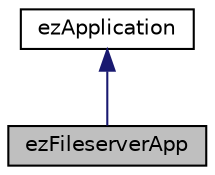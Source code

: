 digraph "ezFileserverApp"
{
 // LATEX_PDF_SIZE
  edge [fontname="Helvetica",fontsize="10",labelfontname="Helvetica",labelfontsize="10"];
  node [fontname="Helvetica",fontsize="10",shape=record];
  Node1 [label="ezFileserverApp",height=0.2,width=0.4,color="black", fillcolor="grey75", style="filled", fontcolor="black",tooltip="A stand-alone application for the ezFileServer."];
  Node2 -> Node1 [dir="back",color="midnightblue",fontsize="10",style="solid",fontname="Helvetica"];
  Node2 [label="ezApplication",height=0.2,width=0.4,color="black", fillcolor="white", style="filled",URL="$da/d72/classez_application.htm",tooltip="Base class to be used by applications based on ezEngine."];
}
